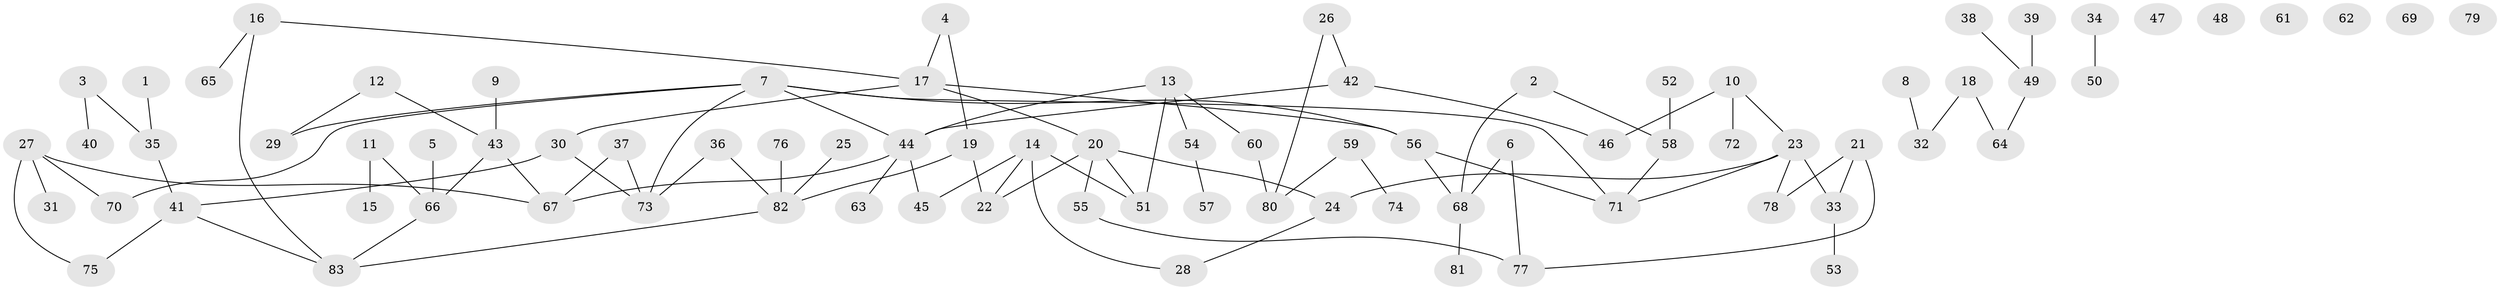 // coarse degree distribution, {2: 0.14814814814814814, 4: 0.14814814814814814, 1: 0.25925925925925924, 3: 0.18518518518518517, 6: 0.037037037037037035, 5: 0.05555555555555555, 8: 0.018518518518518517, 7: 0.018518518518518517, 0: 0.12962962962962962}
// Generated by graph-tools (version 1.1) at 2025/41/03/06/25 10:41:25]
// undirected, 83 vertices, 96 edges
graph export_dot {
graph [start="1"]
  node [color=gray90,style=filled];
  1;
  2;
  3;
  4;
  5;
  6;
  7;
  8;
  9;
  10;
  11;
  12;
  13;
  14;
  15;
  16;
  17;
  18;
  19;
  20;
  21;
  22;
  23;
  24;
  25;
  26;
  27;
  28;
  29;
  30;
  31;
  32;
  33;
  34;
  35;
  36;
  37;
  38;
  39;
  40;
  41;
  42;
  43;
  44;
  45;
  46;
  47;
  48;
  49;
  50;
  51;
  52;
  53;
  54;
  55;
  56;
  57;
  58;
  59;
  60;
  61;
  62;
  63;
  64;
  65;
  66;
  67;
  68;
  69;
  70;
  71;
  72;
  73;
  74;
  75;
  76;
  77;
  78;
  79;
  80;
  81;
  82;
  83;
  1 -- 35;
  2 -- 58;
  2 -- 68;
  3 -- 35;
  3 -- 40;
  4 -- 17;
  4 -- 19;
  5 -- 66;
  6 -- 68;
  6 -- 77;
  7 -- 29;
  7 -- 44;
  7 -- 56;
  7 -- 70;
  7 -- 71;
  7 -- 73;
  8 -- 32;
  9 -- 43;
  10 -- 23;
  10 -- 46;
  10 -- 72;
  11 -- 15;
  11 -- 66;
  12 -- 29;
  12 -- 43;
  13 -- 44;
  13 -- 51;
  13 -- 54;
  13 -- 60;
  14 -- 22;
  14 -- 28;
  14 -- 45;
  14 -- 51;
  16 -- 17;
  16 -- 65;
  16 -- 83;
  17 -- 20;
  17 -- 30;
  17 -- 56;
  18 -- 32;
  18 -- 64;
  19 -- 22;
  19 -- 82;
  20 -- 22;
  20 -- 24;
  20 -- 51;
  20 -- 55;
  21 -- 33;
  21 -- 77;
  21 -- 78;
  23 -- 24;
  23 -- 33;
  23 -- 71;
  23 -- 78;
  24 -- 28;
  25 -- 82;
  26 -- 42;
  26 -- 80;
  27 -- 31;
  27 -- 67;
  27 -- 70;
  27 -- 75;
  30 -- 41;
  30 -- 73;
  33 -- 53;
  34 -- 50;
  35 -- 41;
  36 -- 73;
  36 -- 82;
  37 -- 67;
  37 -- 73;
  38 -- 49;
  39 -- 49;
  41 -- 75;
  41 -- 83;
  42 -- 44;
  42 -- 46;
  43 -- 66;
  43 -- 67;
  44 -- 45;
  44 -- 63;
  44 -- 67;
  49 -- 64;
  52 -- 58;
  54 -- 57;
  55 -- 77;
  56 -- 68;
  56 -- 71;
  58 -- 71;
  59 -- 74;
  59 -- 80;
  60 -- 80;
  66 -- 83;
  68 -- 81;
  76 -- 82;
  82 -- 83;
}
